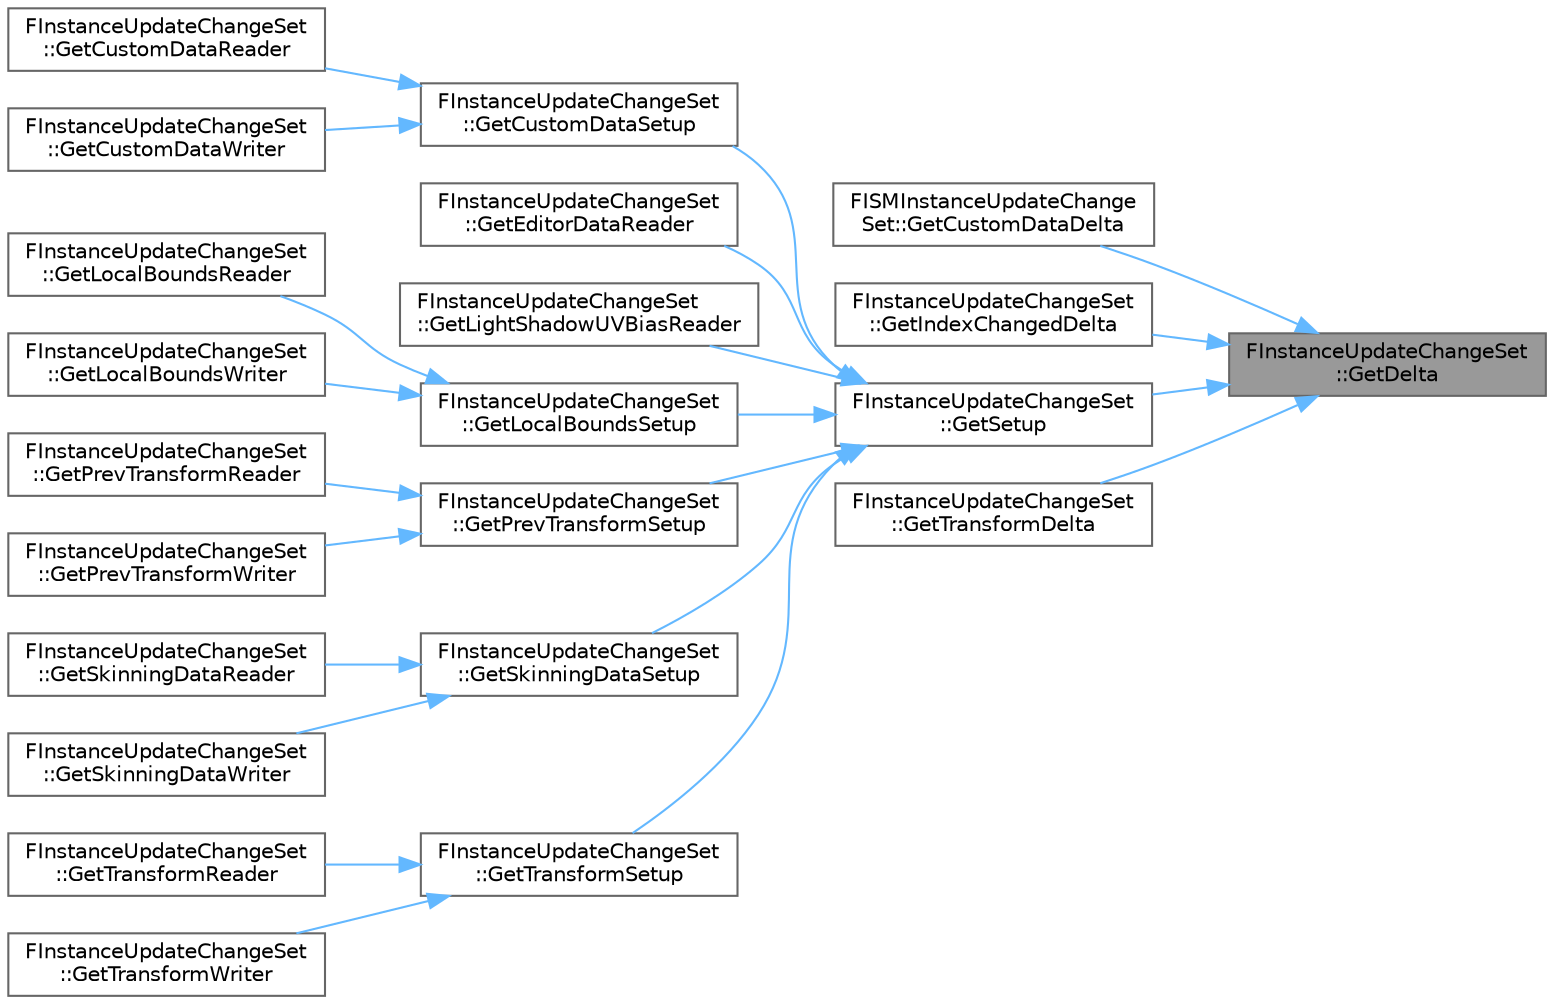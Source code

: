 digraph "FInstanceUpdateChangeSet::GetDelta"
{
 // INTERACTIVE_SVG=YES
 // LATEX_PDF_SIZE
  bgcolor="transparent";
  edge [fontname=Helvetica,fontsize=10,labelfontname=Helvetica,labelfontsize=10];
  node [fontname=Helvetica,fontsize=10,shape=box,height=0.2,width=0.4];
  rankdir="RL";
  Node1 [id="Node000001",label="FInstanceUpdateChangeSet\l::GetDelta",height=0.2,width=0.4,color="gray40", fillcolor="grey60", style="filled", fontcolor="black",tooltip=" "];
  Node1 -> Node2 [id="edge1_Node000001_Node000002",dir="back",color="steelblue1",style="solid",tooltip=" "];
  Node2 [id="Node000002",label="FISMInstanceUpdateChange\lSet::GetCustomDataDelta",height=0.2,width=0.4,color="grey40", fillcolor="white", style="filled",URL="$d1/df9/classFISMInstanceUpdateChangeSet.html#a5864c42958e37b260b3b75e58b247dcf",tooltip=" "];
  Node1 -> Node3 [id="edge2_Node000001_Node000003",dir="back",color="steelblue1",style="solid",tooltip=" "];
  Node3 [id="Node000003",label="FInstanceUpdateChangeSet\l::GetIndexChangedDelta",height=0.2,width=0.4,color="grey40", fillcolor="white", style="filled",URL="$d3/d96/classFInstanceUpdateChangeSet.html#ad6278eb52aa3fdb9ce91d5ae9aa1b338",tooltip=" "];
  Node1 -> Node4 [id="edge3_Node000001_Node000004",dir="back",color="steelblue1",style="solid",tooltip=" "];
  Node4 [id="Node000004",label="FInstanceUpdateChangeSet\l::GetSetup",height=0.2,width=0.4,color="grey40", fillcolor="white", style="filled",URL="$d3/d96/classFInstanceUpdateChangeSet.html#ab4c74e1fbd602800333ea45ac4bd6da5",tooltip=" "];
  Node4 -> Node5 [id="edge4_Node000004_Node000005",dir="back",color="steelblue1",style="solid",tooltip=" "];
  Node5 [id="Node000005",label="FInstanceUpdateChangeSet\l::GetCustomDataSetup",height=0.2,width=0.4,color="grey40", fillcolor="white", style="filled",URL="$d3/d96/classFInstanceUpdateChangeSet.html#a9b85f16274aa5616c03762b737ec71c0",tooltip=" "];
  Node5 -> Node6 [id="edge5_Node000005_Node000006",dir="back",color="steelblue1",style="solid",tooltip=" "];
  Node6 [id="Node000006",label="FInstanceUpdateChangeSet\l::GetCustomDataReader",height=0.2,width=0.4,color="grey40", fillcolor="white", style="filled",URL="$d3/d96/classFInstanceUpdateChangeSet.html#a28c9f9fd03f77a4cf1715075bc773fc2",tooltip=" "];
  Node5 -> Node7 [id="edge6_Node000005_Node000007",dir="back",color="steelblue1",style="solid",tooltip=" "];
  Node7 [id="Node000007",label="FInstanceUpdateChangeSet\l::GetCustomDataWriter",height=0.2,width=0.4,color="grey40", fillcolor="white", style="filled",URL="$d3/d96/classFInstanceUpdateChangeSet.html#a3df2ee5b648504e81ba60301345bf9b0",tooltip=" "];
  Node4 -> Node8 [id="edge7_Node000004_Node000008",dir="back",color="steelblue1",style="solid",tooltip=" "];
  Node8 [id="Node000008",label="FInstanceUpdateChangeSet\l::GetEditorDataReader",height=0.2,width=0.4,color="grey40", fillcolor="white", style="filled",URL="$d3/d96/classFInstanceUpdateChangeSet.html#a6d659fb69ab573a656d46b308dcca4ef",tooltip=" "];
  Node4 -> Node9 [id="edge8_Node000004_Node000009",dir="back",color="steelblue1",style="solid",tooltip=" "];
  Node9 [id="Node000009",label="FInstanceUpdateChangeSet\l::GetLightShadowUVBiasReader",height=0.2,width=0.4,color="grey40", fillcolor="white", style="filled",URL="$d3/d96/classFInstanceUpdateChangeSet.html#acf0134ad657c045d5199fc17eab10128",tooltip=" "];
  Node4 -> Node10 [id="edge9_Node000004_Node000010",dir="back",color="steelblue1",style="solid",tooltip=" "];
  Node10 [id="Node000010",label="FInstanceUpdateChangeSet\l::GetLocalBoundsSetup",height=0.2,width=0.4,color="grey40", fillcolor="white", style="filled",URL="$d3/d96/classFInstanceUpdateChangeSet.html#a2d8219b3086abad4c6209a829f0441e7",tooltip=" "];
  Node10 -> Node11 [id="edge10_Node000010_Node000011",dir="back",color="steelblue1",style="solid",tooltip=" "];
  Node11 [id="Node000011",label="FInstanceUpdateChangeSet\l::GetLocalBoundsReader",height=0.2,width=0.4,color="grey40", fillcolor="white", style="filled",URL="$d3/d96/classFInstanceUpdateChangeSet.html#a5249994db85f3a33809a80c02e2f6a38",tooltip=" "];
  Node10 -> Node12 [id="edge11_Node000010_Node000012",dir="back",color="steelblue1",style="solid",tooltip=" "];
  Node12 [id="Node000012",label="FInstanceUpdateChangeSet\l::GetLocalBoundsWriter",height=0.2,width=0.4,color="grey40", fillcolor="white", style="filled",URL="$d3/d96/classFInstanceUpdateChangeSet.html#a4c91449d8e191a45f5698b06a208986d",tooltip=" "];
  Node4 -> Node13 [id="edge12_Node000004_Node000013",dir="back",color="steelblue1",style="solid",tooltip=" "];
  Node13 [id="Node000013",label="FInstanceUpdateChangeSet\l::GetPrevTransformSetup",height=0.2,width=0.4,color="grey40", fillcolor="white", style="filled",URL="$d3/d96/classFInstanceUpdateChangeSet.html#a93bb1ba6b8529b26d3a47cab86b64985",tooltip=" "];
  Node13 -> Node14 [id="edge13_Node000013_Node000014",dir="back",color="steelblue1",style="solid",tooltip=" "];
  Node14 [id="Node000014",label="FInstanceUpdateChangeSet\l::GetPrevTransformReader",height=0.2,width=0.4,color="grey40", fillcolor="white", style="filled",URL="$d3/d96/classFInstanceUpdateChangeSet.html#a9695208b2803be332abac963df89d559",tooltip=" "];
  Node13 -> Node15 [id="edge14_Node000013_Node000015",dir="back",color="steelblue1",style="solid",tooltip=" "];
  Node15 [id="Node000015",label="FInstanceUpdateChangeSet\l::GetPrevTransformWriter",height=0.2,width=0.4,color="grey40", fillcolor="white", style="filled",URL="$d3/d96/classFInstanceUpdateChangeSet.html#a8a3d207338caff6528316fa4bbbfcd9d",tooltip=" "];
  Node4 -> Node16 [id="edge15_Node000004_Node000016",dir="back",color="steelblue1",style="solid",tooltip=" "];
  Node16 [id="Node000016",label="FInstanceUpdateChangeSet\l::GetSkinningDataSetup",height=0.2,width=0.4,color="grey40", fillcolor="white", style="filled",URL="$d3/d96/classFInstanceUpdateChangeSet.html#a78555638f9a276905839f8d036916a4b",tooltip=" "];
  Node16 -> Node17 [id="edge16_Node000016_Node000017",dir="back",color="steelblue1",style="solid",tooltip=" "];
  Node17 [id="Node000017",label="FInstanceUpdateChangeSet\l::GetSkinningDataReader",height=0.2,width=0.4,color="grey40", fillcolor="white", style="filled",URL="$d3/d96/classFInstanceUpdateChangeSet.html#ae0dd96ebf07443584f93a34fa1142025",tooltip=" "];
  Node16 -> Node18 [id="edge17_Node000016_Node000018",dir="back",color="steelblue1",style="solid",tooltip=" "];
  Node18 [id="Node000018",label="FInstanceUpdateChangeSet\l::GetSkinningDataWriter",height=0.2,width=0.4,color="grey40", fillcolor="white", style="filled",URL="$d3/d96/classFInstanceUpdateChangeSet.html#a3bafb1991caade90da91008977a6e538",tooltip=" "];
  Node4 -> Node19 [id="edge18_Node000004_Node000019",dir="back",color="steelblue1",style="solid",tooltip=" "];
  Node19 [id="Node000019",label="FInstanceUpdateChangeSet\l::GetTransformSetup",height=0.2,width=0.4,color="grey40", fillcolor="white", style="filled",URL="$d3/d96/classFInstanceUpdateChangeSet.html#a474acefa73c79aac5b428b1b250f2db7",tooltip=" "];
  Node19 -> Node20 [id="edge19_Node000019_Node000020",dir="back",color="steelblue1",style="solid",tooltip=" "];
  Node20 [id="Node000020",label="FInstanceUpdateChangeSet\l::GetTransformReader",height=0.2,width=0.4,color="grey40", fillcolor="white", style="filled",URL="$d3/d96/classFInstanceUpdateChangeSet.html#a089d8cd59e2886b7dbdf57988ca2c8ec",tooltip=" "];
  Node19 -> Node21 [id="edge20_Node000019_Node000021",dir="back",color="steelblue1",style="solid",tooltip=" "];
  Node21 [id="Node000021",label="FInstanceUpdateChangeSet\l::GetTransformWriter",height=0.2,width=0.4,color="grey40", fillcolor="white", style="filled",URL="$d3/d96/classFInstanceUpdateChangeSet.html#a85f07ca1f8adbdcdd327ad93697b2c97",tooltip=" "];
  Node1 -> Node22 [id="edge21_Node000001_Node000022",dir="back",color="steelblue1",style="solid",tooltip=" "];
  Node22 [id="Node000022",label="FInstanceUpdateChangeSet\l::GetTransformDelta",height=0.2,width=0.4,color="grey40", fillcolor="white", style="filled",URL="$d3/d96/classFInstanceUpdateChangeSet.html#a70ecde13e395eb92a86ca891ff3ef05a",tooltip=" "];
}
